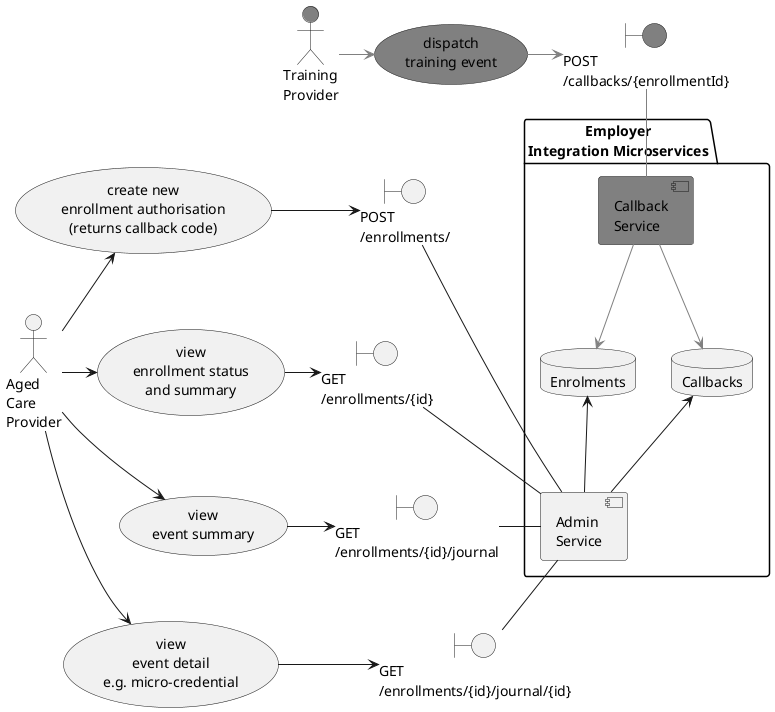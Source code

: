 @startuml

   package "Employer\nIntegration Microservices" {
       database "Callbacks" as cbq
       component "Callback\nService" as cbh #grey
       cbh -down-> cbq #grey
       component "Admin\nService" as emp_admin
       emp_admin -up-> cbq
       database "Enrolments" as config
       cbh -down-> config #grey
       emp_admin -up-> config
   }

   usecase "create new\nenrollment authorisation\n(returns callback code)" as uc1
   boundary "POST\n/enrollments/" as post_enrollment
   uc1 -right-> post_enrollment
   post_enrollment -down- emp_admin

   usecase "view\nenrollment status\nand summary" as uc2
   boundary "GET\n/enrollments/{id}" as get_enrollment
   uc2 -right-> get_enrollment
   get_enrollment -down- emp_admin

   usecase "view\nevent summary" as uc3
   boundary "GET\n/enrollments/{id}/journal" as get_journal
   uc3 -right-> get_journal
   get_journal -right- emp_admin

   usecase "view\nevent detail\ne.g. micro-credential" as uc5
   boundary "GET\n/enrollments/{id}/journal/{id}" as get_event
   uc5 -right-> get_event
   get_event -up- emp_admin

   actor "Aged\nCare\nProvider" as ac
   ac -up-> uc1
   ac -right-> uc2
   ac -down-> uc3
   ac -down-> uc5

   actor "Training\nProvider" as tp #grey
   usecase "dispatch\ntraining event" as uc4 #grey
   boundary "POST\n/callbacks/{enrollmentId}" as cbapi #grey
   tp -right-> uc4 #grey
   uc4 -right-> cbapi #grey
   cbapi -down- cbh #grey

@enduml
